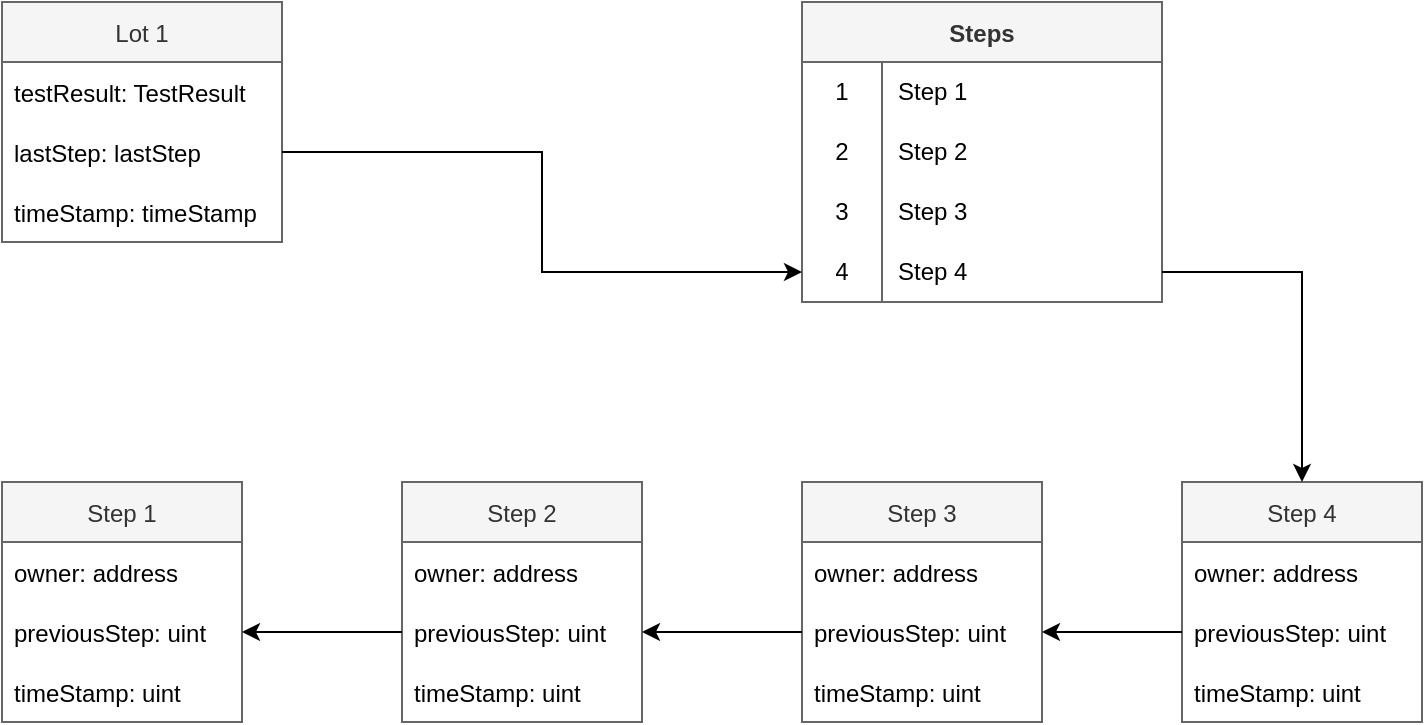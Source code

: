 <mxfile version="18.0.7" type="github" pages="3">
  <diagram id="gq2HnXt3JbhQDil0RZN6" name="SmartContract">
    <mxGraphModel dx="1234" dy="769" grid="1" gridSize="10" guides="1" tooltips="1" connect="1" arrows="1" fold="1" page="1" pageScale="1" pageWidth="827" pageHeight="1169" math="0" shadow="0">
      <root>
        <mxCell id="0" />
        <mxCell id="1" parent="0" />
        <mxCell id="1EdA5QhPeeBwXIG1rPMX-7" value="Step 1" style="swimlane;fontStyle=0;childLayout=stackLayout;horizontal=1;startSize=30;horizontalStack=0;resizeParent=1;resizeParentMax=0;resizeLast=0;collapsible=1;marginBottom=0;fillColor=#f5f5f5;fontColor=#333333;strokeColor=#666666;" parent="1" vertex="1">
          <mxGeometry x="80" y="320" width="120" height="120" as="geometry" />
        </mxCell>
        <mxCell id="1EdA5QhPeeBwXIG1rPMX-8" value="owner: address" style="text;strokeColor=none;fillColor=none;align=left;verticalAlign=middle;spacingLeft=4;spacingRight=4;overflow=hidden;points=[[0,0.5],[1,0.5]];portConstraint=eastwest;rotatable=0;" parent="1EdA5QhPeeBwXIG1rPMX-7" vertex="1">
          <mxGeometry y="30" width="120" height="30" as="geometry" />
        </mxCell>
        <mxCell id="1EdA5QhPeeBwXIG1rPMX-9" value="previousStep: uint" style="text;strokeColor=none;fillColor=none;align=left;verticalAlign=middle;spacingLeft=4;spacingRight=4;overflow=hidden;points=[[0,0.5],[1,0.5]];portConstraint=eastwest;rotatable=0;" parent="1EdA5QhPeeBwXIG1rPMX-7" vertex="1">
          <mxGeometry y="60" width="120" height="30" as="geometry" />
        </mxCell>
        <mxCell id="1EdA5QhPeeBwXIG1rPMX-10" value="timeStamp: uint" style="text;strokeColor=none;fillColor=none;align=left;verticalAlign=middle;spacingLeft=4;spacingRight=4;overflow=hidden;points=[[0,0.5],[1,0.5]];portConstraint=eastwest;rotatable=0;" parent="1EdA5QhPeeBwXIG1rPMX-7" vertex="1">
          <mxGeometry y="90" width="120" height="30" as="geometry" />
        </mxCell>
        <mxCell id="1EdA5QhPeeBwXIG1rPMX-11" value="Step 2" style="swimlane;fontStyle=0;childLayout=stackLayout;horizontal=1;startSize=30;horizontalStack=0;resizeParent=1;resizeParentMax=0;resizeLast=0;collapsible=1;marginBottom=0;fillColor=#f5f5f5;fontColor=#333333;strokeColor=#666666;" parent="1" vertex="1">
          <mxGeometry x="280" y="320" width="120" height="120" as="geometry" />
        </mxCell>
        <mxCell id="1EdA5QhPeeBwXIG1rPMX-12" value="owner: address" style="text;strokeColor=none;fillColor=none;align=left;verticalAlign=middle;spacingLeft=4;spacingRight=4;overflow=hidden;points=[[0,0.5],[1,0.5]];portConstraint=eastwest;rotatable=0;" parent="1EdA5QhPeeBwXIG1rPMX-11" vertex="1">
          <mxGeometry y="30" width="120" height="30" as="geometry" />
        </mxCell>
        <mxCell id="1EdA5QhPeeBwXIG1rPMX-13" value="previousStep: uint" style="text;strokeColor=none;fillColor=none;align=left;verticalAlign=middle;spacingLeft=4;spacingRight=4;overflow=hidden;points=[[0,0.5],[1,0.5]];portConstraint=eastwest;rotatable=0;" parent="1EdA5QhPeeBwXIG1rPMX-11" vertex="1">
          <mxGeometry y="60" width="120" height="30" as="geometry" />
        </mxCell>
        <mxCell id="1EdA5QhPeeBwXIG1rPMX-14" value="timeStamp: uint" style="text;strokeColor=none;fillColor=none;align=left;verticalAlign=middle;spacingLeft=4;spacingRight=4;overflow=hidden;points=[[0,0.5],[1,0.5]];portConstraint=eastwest;rotatable=0;" parent="1EdA5QhPeeBwXIG1rPMX-11" vertex="1">
          <mxGeometry y="90" width="120" height="30" as="geometry" />
        </mxCell>
        <mxCell id="1EdA5QhPeeBwXIG1rPMX-16" value="Step 3" style="swimlane;fontStyle=0;childLayout=stackLayout;horizontal=1;startSize=30;horizontalStack=0;resizeParent=1;resizeParentMax=0;resizeLast=0;collapsible=1;marginBottom=0;fillColor=#f5f5f5;fontColor=#333333;strokeColor=#666666;" parent="1" vertex="1">
          <mxGeometry x="480" y="320" width="120" height="120" as="geometry" />
        </mxCell>
        <mxCell id="1EdA5QhPeeBwXIG1rPMX-17" value="owner: address" style="text;strokeColor=none;fillColor=none;align=left;verticalAlign=middle;spacingLeft=4;spacingRight=4;overflow=hidden;points=[[0,0.5],[1,0.5]];portConstraint=eastwest;rotatable=0;" parent="1EdA5QhPeeBwXIG1rPMX-16" vertex="1">
          <mxGeometry y="30" width="120" height="30" as="geometry" />
        </mxCell>
        <mxCell id="1EdA5QhPeeBwXIG1rPMX-18" value="previousStep: uint" style="text;strokeColor=none;fillColor=none;align=left;verticalAlign=middle;spacingLeft=4;spacingRight=4;overflow=hidden;points=[[0,0.5],[1,0.5]];portConstraint=eastwest;rotatable=0;" parent="1EdA5QhPeeBwXIG1rPMX-16" vertex="1">
          <mxGeometry y="60" width="120" height="30" as="geometry" />
        </mxCell>
        <mxCell id="1EdA5QhPeeBwXIG1rPMX-19" value="timeStamp: uint" style="text;strokeColor=none;fillColor=none;align=left;verticalAlign=middle;spacingLeft=4;spacingRight=4;overflow=hidden;points=[[0,0.5],[1,0.5]];portConstraint=eastwest;rotatable=0;" parent="1EdA5QhPeeBwXIG1rPMX-16" vertex="1">
          <mxGeometry y="90" width="120" height="30" as="geometry" />
        </mxCell>
        <mxCell id="1EdA5QhPeeBwXIG1rPMX-20" value="Step 4" style="swimlane;fontStyle=0;childLayout=stackLayout;horizontal=1;startSize=30;horizontalStack=0;resizeParent=1;resizeParentMax=0;resizeLast=0;collapsible=1;marginBottom=0;fillColor=#f5f5f5;fontColor=#333333;strokeColor=#666666;" parent="1" vertex="1">
          <mxGeometry x="670" y="320" width="120" height="120" as="geometry" />
        </mxCell>
        <mxCell id="1EdA5QhPeeBwXIG1rPMX-21" value="owner: address" style="text;strokeColor=none;fillColor=none;align=left;verticalAlign=middle;spacingLeft=4;spacingRight=4;overflow=hidden;points=[[0,0.5],[1,0.5]];portConstraint=eastwest;rotatable=0;" parent="1EdA5QhPeeBwXIG1rPMX-20" vertex="1">
          <mxGeometry y="30" width="120" height="30" as="geometry" />
        </mxCell>
        <mxCell id="1EdA5QhPeeBwXIG1rPMX-22" value="previousStep: uint" style="text;strokeColor=none;fillColor=none;align=left;verticalAlign=middle;spacingLeft=4;spacingRight=4;overflow=hidden;points=[[0,0.5],[1,0.5]];portConstraint=eastwest;rotatable=0;" parent="1EdA5QhPeeBwXIG1rPMX-20" vertex="1">
          <mxGeometry y="60" width="120" height="30" as="geometry" />
        </mxCell>
        <mxCell id="1EdA5QhPeeBwXIG1rPMX-23" value="timeStamp: uint" style="text;strokeColor=none;fillColor=none;align=left;verticalAlign=middle;spacingLeft=4;spacingRight=4;overflow=hidden;points=[[0,0.5],[1,0.5]];portConstraint=eastwest;rotatable=0;" parent="1EdA5QhPeeBwXIG1rPMX-20" vertex="1">
          <mxGeometry y="90" width="120" height="30" as="geometry" />
        </mxCell>
        <mxCell id="1EdA5QhPeeBwXIG1rPMX-28" style="edgeStyle=orthogonalEdgeStyle;rounded=0;orthogonalLoop=1;jettySize=auto;html=1;exitX=0;exitY=0.5;exitDx=0;exitDy=0;entryX=1;entryY=0.5;entryDx=0;entryDy=0;" parent="1" source="1EdA5QhPeeBwXIG1rPMX-13" target="1EdA5QhPeeBwXIG1rPMX-9" edge="1">
          <mxGeometry relative="1" as="geometry" />
        </mxCell>
        <mxCell id="1EdA5QhPeeBwXIG1rPMX-29" style="edgeStyle=orthogonalEdgeStyle;rounded=0;orthogonalLoop=1;jettySize=auto;html=1;exitX=0;exitY=0.5;exitDx=0;exitDy=0;entryX=1;entryY=0.5;entryDx=0;entryDy=0;" parent="1" source="1EdA5QhPeeBwXIG1rPMX-18" target="1EdA5QhPeeBwXIG1rPMX-13" edge="1">
          <mxGeometry relative="1" as="geometry" />
        </mxCell>
        <mxCell id="1EdA5QhPeeBwXIG1rPMX-30" style="edgeStyle=orthogonalEdgeStyle;rounded=0;orthogonalLoop=1;jettySize=auto;html=1;exitX=0;exitY=0.5;exitDx=0;exitDy=0;entryX=1;entryY=0.5;entryDx=0;entryDy=0;" parent="1" source="1EdA5QhPeeBwXIG1rPMX-22" target="1EdA5QhPeeBwXIG1rPMX-18" edge="1">
          <mxGeometry relative="1" as="geometry" />
        </mxCell>
        <mxCell id="1EdA5QhPeeBwXIG1rPMX-31" value="Lot 1" style="swimlane;fontStyle=0;childLayout=stackLayout;horizontal=1;startSize=30;horizontalStack=0;resizeParent=1;resizeParentMax=0;resizeLast=0;collapsible=1;marginBottom=0;fillColor=#f5f5f5;fontColor=#333333;strokeColor=#666666;" parent="1" vertex="1">
          <mxGeometry x="80" y="80" width="140" height="120" as="geometry" />
        </mxCell>
        <mxCell id="1EdA5QhPeeBwXIG1rPMX-32" value="testResult: TestResult" style="text;strokeColor=none;fillColor=none;align=left;verticalAlign=middle;spacingLeft=4;spacingRight=4;overflow=hidden;points=[[0,0.5],[1,0.5]];portConstraint=eastwest;rotatable=0;" parent="1EdA5QhPeeBwXIG1rPMX-31" vertex="1">
          <mxGeometry y="30" width="140" height="30" as="geometry" />
        </mxCell>
        <mxCell id="1EdA5QhPeeBwXIG1rPMX-33" value="lastStep: lastStep" style="text;strokeColor=none;fillColor=none;align=left;verticalAlign=middle;spacingLeft=4;spacingRight=4;overflow=hidden;points=[[0,0.5],[1,0.5]];portConstraint=eastwest;rotatable=0;" parent="1EdA5QhPeeBwXIG1rPMX-31" vertex="1">
          <mxGeometry y="60" width="140" height="30" as="geometry" />
        </mxCell>
        <mxCell id="1EdA5QhPeeBwXIG1rPMX-34" value="timeStamp: timeStamp" style="text;strokeColor=none;fillColor=none;align=left;verticalAlign=middle;spacingLeft=4;spacingRight=4;overflow=hidden;points=[[0,0.5],[1,0.5]];portConstraint=eastwest;rotatable=0;" parent="1EdA5QhPeeBwXIG1rPMX-31" vertex="1">
          <mxGeometry y="90" width="140" height="30" as="geometry" />
        </mxCell>
        <mxCell id="1EdA5QhPeeBwXIG1rPMX-36" value="Steps" style="shape=table;startSize=30;container=1;collapsible=0;childLayout=tableLayout;fixedRows=1;rowLines=0;fontStyle=1;fillColor=#f5f5f5;fontColor=#333333;strokeColor=#666666;" parent="1" vertex="1">
          <mxGeometry x="480" y="80" width="180" height="150" as="geometry" />
        </mxCell>
        <mxCell id="1EdA5QhPeeBwXIG1rPMX-37" value="" style="shape=tableRow;horizontal=0;startSize=0;swimlaneHead=0;swimlaneBody=0;top=0;left=0;bottom=0;right=0;collapsible=0;dropTarget=0;fillColor=none;points=[[0,0.5],[1,0.5]];portConstraint=eastwest;" parent="1EdA5QhPeeBwXIG1rPMX-36" vertex="1">
          <mxGeometry y="30" width="180" height="30" as="geometry" />
        </mxCell>
        <mxCell id="1EdA5QhPeeBwXIG1rPMX-38" value="1" style="shape=partialRectangle;html=1;whiteSpace=wrap;connectable=0;fillColor=none;top=0;left=0;bottom=0;right=0;overflow=hidden;pointerEvents=1;" parent="1EdA5QhPeeBwXIG1rPMX-37" vertex="1">
          <mxGeometry width="40" height="30" as="geometry">
            <mxRectangle width="40" height="30" as="alternateBounds" />
          </mxGeometry>
        </mxCell>
        <mxCell id="1EdA5QhPeeBwXIG1rPMX-39" value="Step 1" style="shape=partialRectangle;html=1;whiteSpace=wrap;connectable=0;fillColor=none;top=0;left=0;bottom=0;right=0;align=left;spacingLeft=6;overflow=hidden;" parent="1EdA5QhPeeBwXIG1rPMX-37" vertex="1">
          <mxGeometry x="40" width="140" height="30" as="geometry">
            <mxRectangle width="140" height="30" as="alternateBounds" />
          </mxGeometry>
        </mxCell>
        <mxCell id="1EdA5QhPeeBwXIG1rPMX-40" value="" style="shape=tableRow;horizontal=0;startSize=0;swimlaneHead=0;swimlaneBody=0;top=0;left=0;bottom=0;right=0;collapsible=0;dropTarget=0;fillColor=none;points=[[0,0.5],[1,0.5]];portConstraint=eastwest;" parent="1EdA5QhPeeBwXIG1rPMX-36" vertex="1">
          <mxGeometry y="60" width="180" height="30" as="geometry" />
        </mxCell>
        <mxCell id="1EdA5QhPeeBwXIG1rPMX-41" value="2" style="shape=partialRectangle;html=1;whiteSpace=wrap;connectable=0;fillColor=none;top=0;left=0;bottom=0;right=0;overflow=hidden;" parent="1EdA5QhPeeBwXIG1rPMX-40" vertex="1">
          <mxGeometry width="40" height="30" as="geometry">
            <mxRectangle width="40" height="30" as="alternateBounds" />
          </mxGeometry>
        </mxCell>
        <mxCell id="1EdA5QhPeeBwXIG1rPMX-42" value="Step 2" style="shape=partialRectangle;html=1;whiteSpace=wrap;connectable=0;fillColor=none;top=0;left=0;bottom=0;right=0;align=left;spacingLeft=6;overflow=hidden;" parent="1EdA5QhPeeBwXIG1rPMX-40" vertex="1">
          <mxGeometry x="40" width="140" height="30" as="geometry">
            <mxRectangle width="140" height="30" as="alternateBounds" />
          </mxGeometry>
        </mxCell>
        <mxCell id="1EdA5QhPeeBwXIG1rPMX-43" value="" style="shape=tableRow;horizontal=0;startSize=0;swimlaneHead=0;swimlaneBody=0;top=0;left=0;bottom=0;right=0;collapsible=0;dropTarget=0;fillColor=none;points=[[0,0.5],[1,0.5]];portConstraint=eastwest;" parent="1EdA5QhPeeBwXIG1rPMX-36" vertex="1">
          <mxGeometry y="90" width="180" height="30" as="geometry" />
        </mxCell>
        <mxCell id="1EdA5QhPeeBwXIG1rPMX-44" value="3" style="shape=partialRectangle;html=1;whiteSpace=wrap;connectable=0;fillColor=none;top=0;left=0;bottom=0;right=0;overflow=hidden;" parent="1EdA5QhPeeBwXIG1rPMX-43" vertex="1">
          <mxGeometry width="40" height="30" as="geometry">
            <mxRectangle width="40" height="30" as="alternateBounds" />
          </mxGeometry>
        </mxCell>
        <mxCell id="1EdA5QhPeeBwXIG1rPMX-45" value="Step 3" style="shape=partialRectangle;html=1;whiteSpace=wrap;connectable=0;fillColor=none;top=0;left=0;bottom=0;right=0;align=left;spacingLeft=6;overflow=hidden;" parent="1EdA5QhPeeBwXIG1rPMX-43" vertex="1">
          <mxGeometry x="40" width="140" height="30" as="geometry">
            <mxRectangle width="140" height="30" as="alternateBounds" />
          </mxGeometry>
        </mxCell>
        <mxCell id="1EdA5QhPeeBwXIG1rPMX-47" value="" style="shape=tableRow;horizontal=0;startSize=0;swimlaneHead=0;swimlaneBody=0;top=0;left=0;bottom=0;right=0;collapsible=0;dropTarget=0;fillColor=none;points=[[0,0.5],[1,0.5]];portConstraint=eastwest;" parent="1EdA5QhPeeBwXIG1rPMX-36" vertex="1">
          <mxGeometry y="120" width="180" height="30" as="geometry" />
        </mxCell>
        <mxCell id="1EdA5QhPeeBwXIG1rPMX-48" value="4" style="shape=partialRectangle;html=1;whiteSpace=wrap;connectable=0;fillColor=none;top=0;left=0;bottom=0;right=0;overflow=hidden;" parent="1EdA5QhPeeBwXIG1rPMX-47" vertex="1">
          <mxGeometry width="40" height="30" as="geometry">
            <mxRectangle width="40" height="30" as="alternateBounds" />
          </mxGeometry>
        </mxCell>
        <mxCell id="1EdA5QhPeeBwXIG1rPMX-49" value="Step 4" style="shape=partialRectangle;html=1;whiteSpace=wrap;connectable=0;fillColor=none;top=0;left=0;bottom=0;right=0;align=left;spacingLeft=6;overflow=hidden;" parent="1EdA5QhPeeBwXIG1rPMX-47" vertex="1">
          <mxGeometry x="40" width="140" height="30" as="geometry">
            <mxRectangle width="140" height="30" as="alternateBounds" />
          </mxGeometry>
        </mxCell>
        <mxCell id="1EdA5QhPeeBwXIG1rPMX-51" style="edgeStyle=orthogonalEdgeStyle;rounded=0;orthogonalLoop=1;jettySize=auto;html=1;exitX=1;exitY=0.5;exitDx=0;exitDy=0;entryX=0;entryY=0.5;entryDx=0;entryDy=0;" parent="1" source="1EdA5QhPeeBwXIG1rPMX-33" target="1EdA5QhPeeBwXIG1rPMX-47" edge="1">
          <mxGeometry relative="1" as="geometry" />
        </mxCell>
        <mxCell id="1EdA5QhPeeBwXIG1rPMX-52" style="edgeStyle=orthogonalEdgeStyle;rounded=0;orthogonalLoop=1;jettySize=auto;html=1;exitX=1;exitY=0.5;exitDx=0;exitDy=0;entryX=0.5;entryY=0;entryDx=0;entryDy=0;" parent="1" source="1EdA5QhPeeBwXIG1rPMX-47" target="1EdA5QhPeeBwXIG1rPMX-20" edge="1">
          <mxGeometry relative="1" as="geometry" />
        </mxCell>
      </root>
    </mxGraphModel>
  </diagram>
  <diagram id="qp6nSD3mB71mgP_TYyeL" name="Arichitecture">
    <mxGraphModel dx="1116" dy="687" grid="1" gridSize="10" guides="1" tooltips="1" connect="1" arrows="1" fold="1" page="1" pageScale="1" pageWidth="827" pageHeight="1169" math="0" shadow="0">
      <root>
        <mxCell id="0" />
        <mxCell id="1" parent="0" />
        <mxCell id="ptkv8-53b5TqSJL8Dkz3-2" value="Private Blockchain" style="rounded=0;whiteSpace=wrap;html=1;" parent="1" vertex="1">
          <mxGeometry x="200" y="520" width="200" height="80" as="geometry" />
        </mxCell>
        <mxCell id="ptkv8-53b5TqSJL8Dkz3-3" value="" style="rounded=0;whiteSpace=wrap;html=1;fillColor=none;strokeColor=#666666;fontColor=#333333;dashed=1;" parent="1" vertex="1">
          <mxGeometry x="120" y="160" width="360" height="330" as="geometry" />
        </mxCell>
        <mxCell id="ptkv8-53b5TqSJL8Dkz3-24" style="edgeStyle=orthogonalEdgeStyle;rounded=0;orthogonalLoop=1;jettySize=auto;html=1;exitX=0.5;exitY=0.5;exitDx=0;exitDy=0;exitPerimeter=0;" parent="1" source="ptkv8-53b5TqSJL8Dkz3-5" target="ptkv8-53b5TqSJL8Dkz3-7" edge="1">
          <mxGeometry relative="1" as="geometry">
            <Array as="points">
              <mxPoint x="300" y="90" />
            </Array>
          </mxGeometry>
        </mxCell>
        <mxCell id="ptkv8-53b5TqSJL8Dkz3-5" value="User" style="shape=umlActor;verticalLabelPosition=bottom;verticalAlign=top;html=1;outlineConnect=0;fillColor=#f5f5f5;fontColor=#333333;strokeColor=#666666;" parent="1" vertex="1">
          <mxGeometry x="160" y="60" width="30" height="60" as="geometry" />
        </mxCell>
        <mxCell id="ptkv8-53b5TqSJL8Dkz3-7" value="Frontend" style="rounded=0;whiteSpace=wrap;html=1;fillColor=#f5f5f5;fontColor=#333333;strokeColor=#666666;" parent="1" vertex="1">
          <mxGeometry x="160" y="190" width="280" height="60" as="geometry" />
        </mxCell>
        <mxCell id="ptkv8-53b5TqSJL8Dkz3-10" value="Smart Contract" style="shape=note;whiteSpace=wrap;html=1;backgroundOutline=1;darkOpacity=0.05;fillColor=#f5f5f5;fontColor=#333333;strokeColor=#666666;" parent="1" vertex="1">
          <mxGeometry x="600" y="240" width="80" height="100" as="geometry" />
        </mxCell>
        <mxCell id="ptkv8-53b5TqSJL8Dkz3-11" value="" style="shape=image;html=1;verticalAlign=top;verticalLabelPosition=bottom;labelBackgroundColor=#ffffff;imageAspect=0;aspect=fixed;image=https://cdn3.iconfinder.com/data/icons/currency-and-cryptocurrency-signs-1/64/cryptocurrency_blockchain_Ethereum_ETH-128.png;fillColor=none;" parent="1" vertex="1">
          <mxGeometry x="625" y="304" width="30" height="30" as="geometry" />
        </mxCell>
        <mxCell id="ptkv8-53b5TqSJL8Dkz3-13" value="" style="endArrow=classic;startArrow=classic;html=1;rounded=0;exitX=1;exitY=0.5;exitDx=0;exitDy=0;entryX=0;entryY=0.5;entryDx=0;entryDy=0;entryPerimeter=0;" parent="1" source="ptkv8-53b5TqSJL8Dkz3-7" target="ptkv8-53b5TqSJL8Dkz3-10" edge="1">
          <mxGeometry width="50" height="50" relative="1" as="geometry">
            <mxPoint x="500" y="290" as="sourcePoint" />
            <mxPoint x="550" y="240" as="targetPoint" />
            <Array as="points">
              <mxPoint x="520" y="220" />
              <mxPoint x="520" y="260" />
              <mxPoint x="520" y="290" />
            </Array>
          </mxGeometry>
        </mxCell>
        <mxCell id="ptkv8-53b5TqSJL8Dkz3-20" style="edgeStyle=orthogonalEdgeStyle;rounded=0;orthogonalLoop=1;jettySize=auto;html=1;exitX=1;exitY=0.5;exitDx=0;exitDy=0;entryX=0.5;entryY=1;entryDx=0;entryDy=0;entryPerimeter=0;" parent="1" source="ptkv8-53b5TqSJL8Dkz3-15" target="ptkv8-53b5TqSJL8Dkz3-10" edge="1">
          <mxGeometry relative="1" as="geometry" />
        </mxCell>
        <mxCell id="ptkv8-53b5TqSJL8Dkz3-21" style="edgeStyle=orthogonalEdgeStyle;rounded=0;orthogonalLoop=1;jettySize=auto;html=1;exitX=0.5;exitY=1;exitDx=0;exitDy=0;entryX=0.5;entryY=0;entryDx=0;entryDy=0;startArrow=classic;startFill=1;endArrow=none;endFill=0;" parent="1" source="ptkv8-53b5TqSJL8Dkz3-15" target="ptkv8-53b5TqSJL8Dkz3-16" edge="1">
          <mxGeometry relative="1" as="geometry" />
        </mxCell>
        <mxCell id="ptkv8-53b5TqSJL8Dkz3-28" value="REST" style="edgeLabel;html=1;align=center;verticalAlign=middle;resizable=0;points=[];" parent="ptkv8-53b5TqSJL8Dkz3-21" connectable="0" vertex="1">
          <mxGeometry x="-0.083" y="4" relative="1" as="geometry">
            <mxPoint x="-4" as="offset" />
          </mxGeometry>
        </mxCell>
        <mxCell id="ptkv8-53b5TqSJL8Dkz3-15" value="SC Connector" style="rounded=0;whiteSpace=wrap;html=1;fillColor=#f5f5f5;fontColor=#333333;strokeColor=#666666;" parent="1" vertex="1">
          <mxGeometry x="160" y="300" width="280" height="60" as="geometry" />
        </mxCell>
        <mxCell id="ptkv8-53b5TqSJL8Dkz3-22" style="edgeStyle=orthogonalEdgeStyle;rounded=0;orthogonalLoop=1;jettySize=auto;html=1;exitX=0.5;exitY=1;exitDx=0;exitDy=0;endArrow=none;endFill=0;startArrow=classic;startFill=1;" parent="1" source="ptkv8-53b5TqSJL8Dkz3-16" target="ptkv8-53b5TqSJL8Dkz3-2" edge="1">
          <mxGeometry relative="1" as="geometry" />
        </mxCell>
        <mxCell id="ptkv8-53b5TqSJL8Dkz3-16" value="API Layer" style="rounded=0;whiteSpace=wrap;html=1;fillColor=#f5f5f5;fontColor=#333333;strokeColor=#666666;" parent="1" vertex="1">
          <mxGeometry x="160" y="400" width="280" height="60" as="geometry" />
        </mxCell>
        <mxCell id="ptkv8-53b5TqSJL8Dkz3-26" value="Web3 library" style="text;html=1;align=center;verticalAlign=middle;resizable=0;points=[];autosize=1;strokeColor=none;fillColor=none;" parent="1" vertex="1">
          <mxGeometry x="520" y="270" width="80" height="20" as="geometry" />
        </mxCell>
        <mxCell id="ptkv8-53b5TqSJL8Dkz3-27" value="Web3 library" style="text;html=1;align=center;verticalAlign=middle;resizable=0;points=[];autosize=1;strokeColor=none;fillColor=none;" parent="1" vertex="1">
          <mxGeometry x="560" y="360" width="80" height="20" as="geometry" />
        </mxCell>
        <mxCell id="KB408BWhOCXfyprnvpSZ-1" value="Fromarte DB" style="shape=cylinder3;whiteSpace=wrap;html=1;boundedLbl=1;backgroundOutline=1;size=15;" parent="1" vertex="1">
          <mxGeometry x="610" y="520" width="60" height="80" as="geometry" />
        </mxCell>
        <mxCell id="KB408BWhOCXfyprnvpSZ-2" style="edgeStyle=orthogonalEdgeStyle;rounded=0;orthogonalLoop=1;jettySize=auto;html=1;exitX=1;exitY=0.5;exitDx=0;exitDy=0;startArrow=classic;startFill=1;endArrow=none;endFill=0;" parent="1" source="ptkv8-53b5TqSJL8Dkz3-2" target="KB408BWhOCXfyprnvpSZ-1" edge="1">
          <mxGeometry relative="1" as="geometry" />
        </mxCell>
        <mxCell id="56BJT640XPTqfAkpjDBz-1" value="" style="rounded=0;whiteSpace=wrap;html=1;dashed=1;fillColor=none;" parent="1" vertex="1">
          <mxGeometry x="510" y="160" width="180" height="330" as="geometry" />
        </mxCell>
        <mxCell id="56BJT640XPTqfAkpjDBz-2" value="" style="rounded=0;whiteSpace=wrap;html=1;dashed=1;fillColor=none;" parent="1" vertex="1">
          <mxGeometry x="180" y="500" width="510" height="120" as="geometry" />
        </mxCell>
        <mxCell id="56BJT640XPTqfAkpjDBz-3" value="external" style="text;html=1;strokeColor=none;fillColor=none;align=center;verticalAlign=middle;whiteSpace=wrap;rounded=0;dashed=1;" parent="1" vertex="1">
          <mxGeometry x="470" y="500" width="60" height="30" as="geometry" />
        </mxCell>
        <mxCell id="56BJT640XPTqfAkpjDBz-4" value="on-chain" style="text;html=1;strokeColor=none;fillColor=none;align=center;verticalAlign=middle;whiteSpace=wrap;rounded=0;dashed=1;" parent="1" vertex="1">
          <mxGeometry x="510" y="160" width="60" height="30" as="geometry" />
        </mxCell>
        <mxCell id="56BJT640XPTqfAkpjDBz-5" value="off-chain" style="text;html=1;strokeColor=none;fillColor=none;align=center;verticalAlign=middle;whiteSpace=wrap;rounded=0;dashed=1;" parent="1" vertex="1">
          <mxGeometry x="420" y="160" width="60" height="30" as="geometry" />
        </mxCell>
      </root>
    </mxGraphModel>
  </diagram>
  <diagram id="miJ9Ff-9MYpUSpfttfYN" name="UseCase">
    <mxGraphModel dx="1175" dy="783" grid="1" gridSize="10" guides="1" tooltips="1" connect="1" arrows="1" fold="1" page="1" pageScale="1" pageWidth="827" pageHeight="1169" math="0" shadow="0">
      <root>
        <mxCell id="0" />
        <mxCell id="1" parent="0" />
        <mxCell id="m9R2OEPlr3pBQJueOKxp-2" value="" style="rounded=1;whiteSpace=wrap;html=1;fillColor=none;" vertex="1" parent="1">
          <mxGeometry x="200" y="120" width="400" height="440" as="geometry" />
        </mxCell>
        <mxCell id="m9R2OEPlr3pBQJueOKxp-4" value="checking cheese information" style="ellipse;whiteSpace=wrap;html=1;fillColor=none;" vertex="1" parent="1">
          <mxGeometry x="240" y="360" width="120" height="80" as="geometry" />
        </mxCell>
        <mxCell id="m9R2OEPlr3pBQJueOKxp-5" value="record production step and details" style="ellipse;whiteSpace=wrap;html=1;fillColor=none;" vertex="1" parent="1">
          <mxGeometry x="240" y="210" width="120" height="80" as="geometry" />
        </mxCell>
        <mxCell id="m9R2OEPlr3pBQJueOKxp-6" value="add laboratory results" style="ellipse;whiteSpace=wrap;html=1;fillColor=none;" vertex="1" parent="1">
          <mxGeometry x="440" y="160" width="120" height="80" as="geometry" />
        </mxCell>
        <mxCell id="m9R2OEPlr3pBQJueOKxp-7" value="Oversee system" style="ellipse;whiteSpace=wrap;html=1;fillColor=none;" vertex="1" parent="1">
          <mxGeometry x="440" y="260" width="120" height="80" as="geometry" />
        </mxCell>
        <mxCell id="m9R2OEPlr3pBQJueOKxp-18" style="edgeStyle=orthogonalEdgeStyle;rounded=0;orthogonalLoop=1;jettySize=auto;html=1;" edge="1" parent="1" source="m9R2OEPlr3pBQJueOKxp-8" target="m9R2OEPlr3pBQJueOKxp-5">
          <mxGeometry relative="1" as="geometry" />
        </mxCell>
        <mxCell id="m9R2OEPlr3pBQJueOKxp-8" value="Productive Stakeholder" style="shape=umlActor;verticalLabelPosition=bottom;verticalAlign=top;html=1;outlineConnect=0;fillColor=none;" vertex="1" parent="1">
          <mxGeometry x="80" y="220" width="30" height="60" as="geometry" />
        </mxCell>
        <mxCell id="m9R2OEPlr3pBQJueOKxp-19" style="edgeStyle=orthogonalEdgeStyle;rounded=0;orthogonalLoop=1;jettySize=auto;html=1;entryX=1;entryY=0.5;entryDx=0;entryDy=0;" edge="1" parent="1" source="m9R2OEPlr3pBQJueOKxp-12" target="m9R2OEPlr3pBQJueOKxp-6">
          <mxGeometry relative="1" as="geometry" />
        </mxCell>
        <mxCell id="m9R2OEPlr3pBQJueOKxp-12" value="Laboratory" style="shape=umlActor;verticalLabelPosition=bottom;verticalAlign=top;html=1;outlineConnect=0;fillColor=none;" vertex="1" parent="1">
          <mxGeometry x="700" y="170" width="30" height="60" as="geometry" />
        </mxCell>
        <mxCell id="m9R2OEPlr3pBQJueOKxp-20" style="edgeStyle=orthogonalEdgeStyle;rounded=0;orthogonalLoop=1;jettySize=auto;html=1;entryX=1;entryY=0.5;entryDx=0;entryDy=0;" edge="1" parent="1" source="m9R2OEPlr3pBQJueOKxp-16" target="m9R2OEPlr3pBQJueOKxp-7">
          <mxGeometry relative="1" as="geometry" />
        </mxCell>
        <mxCell id="m9R2OEPlr3pBQJueOKxp-22" style="edgeStyle=orthogonalEdgeStyle;rounded=0;orthogonalLoop=1;jettySize=auto;html=1;" edge="1" parent="1" source="m9R2OEPlr3pBQJueOKxp-16" target="m9R2OEPlr3pBQJueOKxp-21">
          <mxGeometry relative="1" as="geometry" />
        </mxCell>
        <mxCell id="m9R2OEPlr3pBQJueOKxp-24" style="edgeStyle=orthogonalEdgeStyle;rounded=0;orthogonalLoop=1;jettySize=auto;html=1;entryX=1;entryY=0.5;entryDx=0;entryDy=0;" edge="1" parent="1" source="m9R2OEPlr3pBQJueOKxp-16" target="m9R2OEPlr3pBQJueOKxp-23">
          <mxGeometry relative="1" as="geometry" />
        </mxCell>
        <mxCell id="m9R2OEPlr3pBQJueOKxp-16" value="&lt;br&gt;Administrator" style="shape=umlActor;verticalLabelPosition=bottom;verticalAlign=top;html=1;outlineConnect=0;fillColor=none;" vertex="1" parent="1">
          <mxGeometry x="700" y="370" width="30" height="60" as="geometry" />
        </mxCell>
        <mxCell id="m9R2OEPlr3pBQJueOKxp-25" style="edgeStyle=orthogonalEdgeStyle;rounded=0;orthogonalLoop=1;jettySize=auto;html=1;" edge="1" parent="1" source="m9R2OEPlr3pBQJueOKxp-17" target="m9R2OEPlr3pBQJueOKxp-4">
          <mxGeometry relative="1" as="geometry" />
        </mxCell>
        <mxCell id="m9R2OEPlr3pBQJueOKxp-17" value="Consumer" style="shape=umlActor;verticalLabelPosition=bottom;verticalAlign=top;html=1;outlineConnect=0;fillColor=none;" vertex="1" parent="1">
          <mxGeometry x="80" y="370" width="30" height="60" as="geometry" />
        </mxCell>
        <mxCell id="m9R2OEPlr3pBQJueOKxp-21" value="Manage Access Control" style="ellipse;whiteSpace=wrap;html=1;fillColor=none;" vertex="1" parent="1">
          <mxGeometry x="440" y="360" width="120" height="80" as="geometry" />
        </mxCell>
        <mxCell id="m9R2OEPlr3pBQJueOKxp-23" value="Make changes" style="ellipse;whiteSpace=wrap;html=1;fillColor=none;" vertex="1" parent="1">
          <mxGeometry x="440" y="460" width="120" height="80" as="geometry" />
        </mxCell>
        <mxCell id="m9R2OEPlr3pBQJueOKxp-26" value="Tête de Moine supply chain" style="text;html=1;strokeColor=none;fillColor=none;align=center;verticalAlign=middle;whiteSpace=wrap;rounded=0;" vertex="1" parent="1">
          <mxGeometry x="334" y="90" width="160" height="30" as="geometry" />
        </mxCell>
      </root>
    </mxGraphModel>
  </diagram>
</mxfile>
